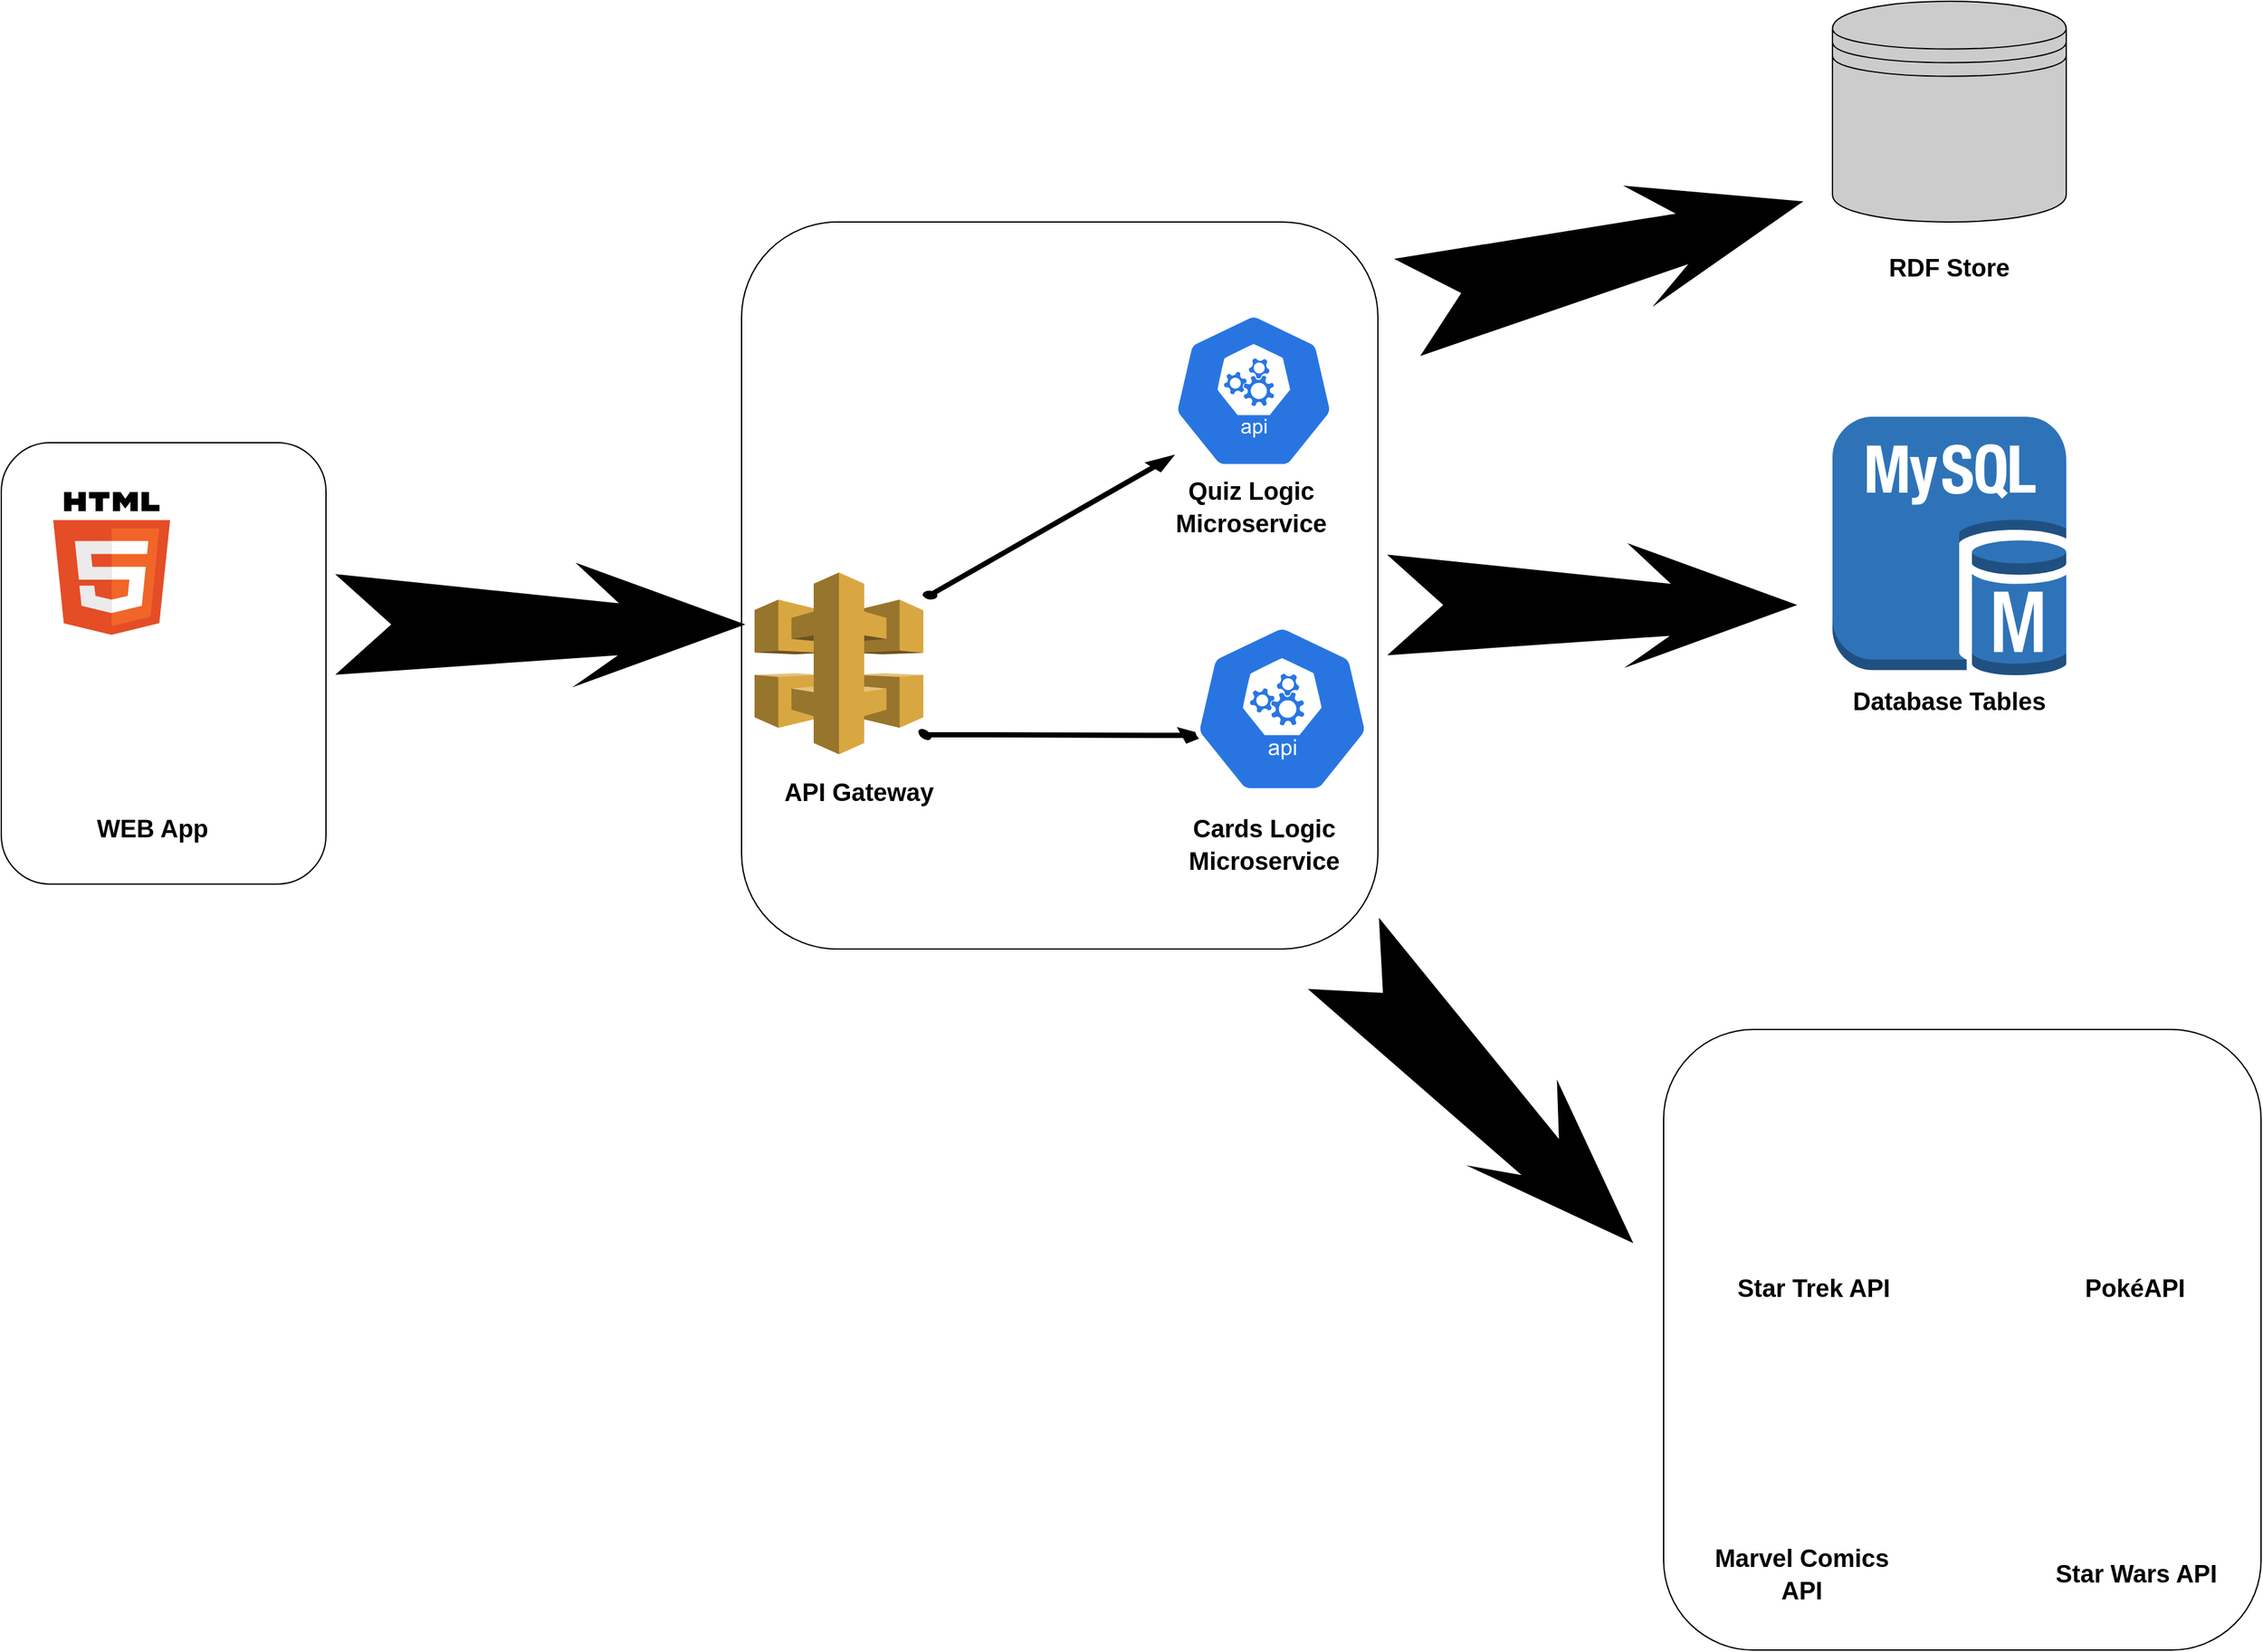 <mxfile version="20.5.3" type="device"><diagram id="Mt4nswcVBUmeNhiwabmK" name="Page-1"><mxGraphModel dx="3157" dy="2291" grid="1" gridSize="10" guides="1" tooltips="1" connect="1" arrows="1" fold="1" page="1" pageScale="1" pageWidth="850" pageHeight="1100" math="0" shadow="0"><root><mxCell id="0"/><mxCell id="1" parent="0"/><mxCell id="pDcH8hRDTNNqQ90jQE8A-3" value="" style="outlineConnect=0;dashed=0;verticalLabelPosition=bottom;verticalAlign=top;align=center;html=1;shape=mxgraph.aws3.api_gateway;fillColor=#D9A741;gradientColor=none;" vertex="1" parent="1"><mxGeometry x="150" y="240" width="130" height="140" as="geometry"/></mxCell><mxCell id="pDcH8hRDTNNqQ90jQE8A-7" value="" style="verticalLabelPosition=bottom;html=1;verticalAlign=top;strokeWidth=1;align=center;outlineConnect=0;dashed=0;outlineConnect=0;shape=mxgraph.aws3d.arrowNE;fillColor=#000000;aspect=fixed;" vertex="1" parent="1"><mxGeometry x="280" y="150" width="192.5" height="110" as="geometry"/></mxCell><mxCell id="pDcH8hRDTNNqQ90jQE8A-8" value="" style="sketch=0;html=1;dashed=0;whitespace=wrap;fillColor=#2875E2;strokeColor=#ffffff;points=[[0.005,0.63,0],[0.1,0.2,0],[0.9,0.2,0],[0.5,0,0],[0.995,0.63,0],[0.72,0.99,0],[0.5,1,0],[0.28,0.99,0]];verticalLabelPosition=bottom;align=center;verticalAlign=top;shape=mxgraph.kubernetes.icon;prIcon=api" vertex="1" parent="1"><mxGeometry x="448.75" y="40" width="171.25" height="120" as="geometry"/></mxCell><mxCell id="pDcH8hRDTNNqQ90jQE8A-9" value="" style="verticalLabelPosition=bottom;html=1;verticalAlign=top;strokeWidth=1;align=center;outlineConnect=0;dashed=0;outlineConnect=0;shape=mxgraph.aws3d.arrowNE;fillColor=#000000;aspect=fixed;rotation=30;" vertex="1" parent="1"><mxGeometry x="290" y="310" width="192.5" height="110" as="geometry"/></mxCell><mxCell id="pDcH8hRDTNNqQ90jQE8A-10" value="" style="sketch=0;html=1;dashed=0;whitespace=wrap;fillColor=#2875E2;strokeColor=#ffffff;points=[[0.005,0.63,0],[0.1,0.2,0],[0.9,0.2,0],[0.5,0,0],[0.995,0.63,0],[0.72,0.99,0],[0.5,1,0],[0.28,0.99,0]];verticalLabelPosition=bottom;align=center;verticalAlign=top;shape=mxgraph.kubernetes.icon;prIcon=api" vertex="1" parent="1"><mxGeometry x="482.5" y="280" width="147.5" height="130" as="geometry"/></mxCell><mxCell id="pDcH8hRDTNNqQ90jQE8A-11" value="&lt;h2 style=&quot;line-height: 130%; font-size: 19px;&quot;&gt;&lt;font style=&quot;font-size: 19px;&quot;&gt;Quiz Logic Microservice&lt;/font&gt;&lt;/h2&gt;" style="text;html=1;strokeColor=none;fillColor=none;align=center;verticalAlign=middle;whiteSpace=wrap;rounded=0;" vertex="1" parent="1"><mxGeometry x="456.25" y="150" width="152.5" height="80" as="geometry"/></mxCell><mxCell id="pDcH8hRDTNNqQ90jQE8A-12" value="&lt;h2 style=&quot;line-height: 130%; font-size: 19px;&quot;&gt;&lt;font style=&quot;font-size: 19px;&quot;&gt;Cards Logic Microservice&lt;/font&gt;&lt;/h2&gt;" style="text;html=1;strokeColor=none;fillColor=none;align=center;verticalAlign=middle;whiteSpace=wrap;rounded=0;" vertex="1" parent="1"><mxGeometry x="466.25" y="410" width="152.5" height="80" as="geometry"/></mxCell><mxCell id="pDcH8hRDTNNqQ90jQE8A-13" value="&lt;h2 style=&quot;line-height: 130%; font-size: 19px;&quot;&gt;API Gateway&lt;/h2&gt;" style="text;html=1;strokeColor=none;fillColor=none;align=center;verticalAlign=middle;whiteSpace=wrap;rounded=0;" vertex="1" parent="1"><mxGeometry x="153.75" y="370" width="152.5" height="80" as="geometry"/></mxCell><mxCell id="pDcH8hRDTNNqQ90jQE8A-17" value="" style="shape=mxgraph.arrows.stylised_notched_arrow;html=1;verticalLabelPosition=bottom;verticalAlign=top;strokeWidth=2;strokeColor=#000000;fontSize=19;fillColor=#000000;" vertex="1" parent="1"><mxGeometry x="640" y="220" width="310" height="90" as="geometry"/></mxCell><mxCell id="pDcH8hRDTNNqQ90jQE8A-18" value="" style="outlineConnect=0;dashed=0;verticalLabelPosition=bottom;verticalAlign=top;align=center;html=1;shape=mxgraph.aws3.mysql_db_instance;fillColor=#2E73B8;gradientColor=none;fontSize=19;" vertex="1" parent="1"><mxGeometry x="980" y="120" width="180" height="200" as="geometry"/></mxCell><mxCell id="pDcH8hRDTNNqQ90jQE8A-19" value="&lt;h2 style=&quot;line-height: 130%; font-size: 19px;&quot;&gt;Database Tables&lt;br&gt;&lt;/h2&gt;" style="text;html=1;strokeColor=none;fillColor=none;align=center;verticalAlign=middle;whiteSpace=wrap;rounded=0;" vertex="1" parent="1"><mxGeometry x="980" y="300" width="180" height="80" as="geometry"/></mxCell><mxCell id="pDcH8hRDTNNqQ90jQE8A-20" value="" style="dashed=0;outlineConnect=0;html=1;align=center;labelPosition=center;verticalLabelPosition=bottom;verticalAlign=top;shape=mxgraph.weblogos.html5;fontSize=19;fillColor=#000000;" vertex="1" parent="1"><mxGeometry x="-390" y="178" width="90" height="110" as="geometry"/></mxCell><mxCell id="pDcH8hRDTNNqQ90jQE8A-21" value="" style="shape=image;html=1;verticalAlign=top;verticalLabelPosition=bottom;labelBackgroundColor=#ffffff;imageAspect=0;aspect=fixed;image=https://cdn1.iconfinder.com/data/icons/bootstrap-vol-3/16/filetype-css-128.png;fontSize=19;fillColor=#000000;" vertex="1" parent="1"><mxGeometry x="-290" y="228" width="90" height="90" as="geometry"/></mxCell><mxCell id="pDcH8hRDTNNqQ90jQE8A-22" value="" style="shape=image;html=1;verticalAlign=top;verticalLabelPosition=bottom;labelBackgroundColor=#ffffff;imageAspect=0;aspect=fixed;image=https://cdn4.iconfinder.com/data/icons/scripting-and-programming-languages/512/js-128.png;fontSize=19;fillColor=#000000;" vertex="1" parent="1"><mxGeometry x="-370" y="318" width="80" height="80" as="geometry"/></mxCell><mxCell id="pDcH8hRDTNNqQ90jQE8A-23" value="" style="shape=image;html=1;verticalAlign=top;verticalLabelPosition=bottom;labelBackgroundColor=#ffffff;imageAspect=0;aspect=fixed;image=https://cdn0.iconfinder.com/data/icons/super-batman/24/3151604_-_action_avengers_book_comic_marvel_movie-128.png;fontSize=19;fillColor=#000000;" vertex="1" parent="1"><mxGeometry x="892.25" y="842" width="128" height="128" as="geometry"/></mxCell><mxCell id="pDcH8hRDTNNqQ90jQE8A-24" value="" style="shape=image;html=1;verticalAlign=top;verticalLabelPosition=bottom;labelBackgroundColor=#ffffff;imageAspect=0;aspect=fixed;image=https://cdn0.iconfinder.com/data/icons/pokemon-go-vol-2/135/_pikachu-128.png;fontSize=19;fillColor=#000000;" vertex="1" parent="1"><mxGeometry x="1150" y="620" width="128" height="128" as="geometry"/></mxCell><mxCell id="pDcH8hRDTNNqQ90jQE8A-25" value="" style="shape=image;html=1;verticalAlign=top;verticalLabelPosition=bottom;labelBackgroundColor=#ffffff;imageAspect=0;aspect=fixed;image=https://cdn0.iconfinder.com/data/icons/super-batman/24/3151557_-_geek_logo_movie_star_trek-128.png;fontSize=19;fillColor=#000000;" vertex="1" parent="1"><mxGeometry x="892.25" y="620" width="140" height="140" as="geometry"/></mxCell><mxCell id="pDcH8hRDTNNqQ90jQE8A-27" value="" style="shape=image;html=1;verticalAlign=top;verticalLabelPosition=bottom;labelBackgroundColor=#ffffff;imageAspect=0;aspect=fixed;image=https://cdn0.iconfinder.com/data/icons/super-batman/24/3151564_-_droid_r2d2_robot_star_wars-128.png;fontSize=19;fillColor=#000000;" vertex="1" parent="1"><mxGeometry x="1150" y="844" width="128" height="128" as="geometry"/></mxCell><mxCell id="pDcH8hRDTNNqQ90jQE8A-28" value="&lt;h2 style=&quot;line-height: 130%; font-size: 19px;&quot;&gt;Marvel Comics API&lt;/h2&gt;" style="text;html=1;strokeColor=none;fillColor=none;align=center;verticalAlign=middle;whiteSpace=wrap;rounded=0;" vertex="1" parent="1"><mxGeometry x="880" y="972" width="152.5" height="80" as="geometry"/></mxCell><mxCell id="pDcH8hRDTNNqQ90jQE8A-29" value="&lt;h2 style=&quot;line-height: 130%; font-size: 19px;&quot;&gt;&amp;nbsp;Star Trek API&lt;/h2&gt;" style="text;html=1;strokeColor=none;fillColor=none;align=center;verticalAlign=middle;whiteSpace=wrap;rounded=0;" vertex="1" parent="1"><mxGeometry x="886" y="752" width="154" height="80" as="geometry"/></mxCell><mxCell id="pDcH8hRDTNNqQ90jQE8A-30" value="&lt;h2 style=&quot;line-height: 130%; font-size: 19px;&quot;&gt;PokéAPI&lt;/h2&gt;" style="text;html=1;strokeColor=none;fillColor=none;align=center;verticalAlign=middle;whiteSpace=wrap;rounded=0;" vertex="1" parent="1"><mxGeometry x="1136" y="752" width="154" height="80" as="geometry"/></mxCell><mxCell id="pDcH8hRDTNNqQ90jQE8A-31" value="&lt;h2 style=&quot;line-height: 130%; font-size: 19px;&quot;&gt;Star Wars API&lt;/h2&gt;" style="text;html=1;strokeColor=none;fillColor=none;align=center;verticalAlign=middle;whiteSpace=wrap;rounded=0;" vertex="1" parent="1"><mxGeometry x="1137" y="972" width="154" height="80" as="geometry"/></mxCell><mxCell id="pDcH8hRDTNNqQ90jQE8A-32" value="" style="rounded=1;whiteSpace=wrap;html=1;fontSize=19;fillColor=none;" vertex="1" parent="1"><mxGeometry x="850" y="592" width="460" height="478" as="geometry"/></mxCell><mxCell id="pDcH8hRDTNNqQ90jQE8A-34" value="" style="rounded=1;whiteSpace=wrap;html=1;fontSize=19;fillColor=none;" vertex="1" parent="1"><mxGeometry x="140" y="-30" width="490" height="560" as="geometry"/></mxCell><mxCell id="pDcH8hRDTNNqQ90jQE8A-35" value="" style="rounded=1;whiteSpace=wrap;html=1;fontSize=19;fillColor=none;" vertex="1" parent="1"><mxGeometry x="-430" y="140" width="250" height="340" as="geometry"/></mxCell><mxCell id="pDcH8hRDTNNqQ90jQE8A-36" value="" style="shape=mxgraph.arrows.stylised_notched_arrow;html=1;verticalLabelPosition=bottom;verticalAlign=top;strokeWidth=2;strokeColor=#000000;fontSize=19;fillColor=#000000;" vertex="1" parent="1"><mxGeometry x="-170" y="235" width="310" height="90" as="geometry"/></mxCell><mxCell id="pDcH8hRDTNNqQ90jQE8A-37" value="" style="shape=mxgraph.arrows.stylised_notched_arrow;html=1;verticalLabelPosition=bottom;verticalAlign=top;strokeWidth=2;strokeColor=#000000;fontSize=19;fillColor=#000000;rotation=45;" vertex="1" parent="1"><mxGeometry x="560" y="600" width="310" height="90" as="geometry"/></mxCell><mxCell id="pDcH8hRDTNNqQ90jQE8A-38" value="" style="shape=mxgraph.arrows.stylised_notched_arrow;html=1;verticalLabelPosition=bottom;verticalAlign=top;strokeWidth=2;strokeColor=#000000;fontSize=19;fillColor=#000000;rotation=-15;" vertex="1" parent="1"><mxGeometry x="650" y="-50" width="310" height="90" as="geometry"/></mxCell><mxCell id="pDcH8hRDTNNqQ90jQE8A-40" value="" style="shape=datastore;whiteSpace=wrap;html=1;fontSize=19;fillColor=#CCCCCC;" vertex="1" parent="1"><mxGeometry x="980" y="-200" width="180" height="170" as="geometry"/></mxCell><mxCell id="pDcH8hRDTNNqQ90jQE8A-41" value="&lt;h2 style=&quot;line-height: 130%; font-size: 19px;&quot;&gt;RDF Store&lt;br&gt;&lt;/h2&gt;" style="text;html=1;strokeColor=none;fillColor=none;align=center;verticalAlign=middle;whiteSpace=wrap;rounded=0;" vertex="1" parent="1"><mxGeometry x="980" y="-34" width="180" height="80" as="geometry"/></mxCell><mxCell id="pDcH8hRDTNNqQ90jQE8A-44" value="&lt;h2 style=&quot;line-height: 130%; font-size: 19px;&quot;&gt;WEB App&lt;br&gt;&lt;/h2&gt;" style="text;html=1;strokeColor=none;fillColor=none;align=center;verticalAlign=middle;whiteSpace=wrap;rounded=0;" vertex="1" parent="1"><mxGeometry x="-390" y="398" width="152.5" height="80" as="geometry"/></mxCell></root></mxGraphModel></diagram></mxfile>